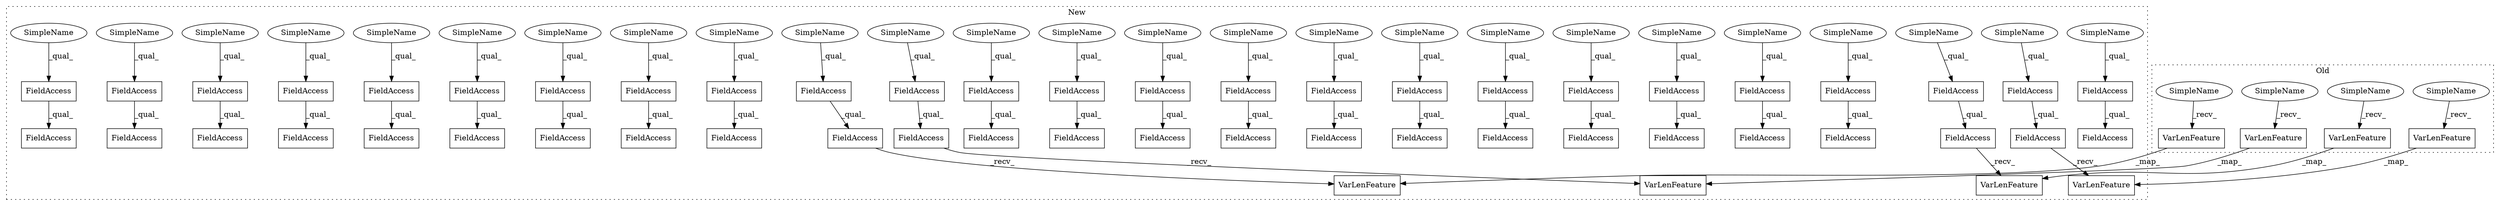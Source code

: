 digraph G {
subgraph cluster0 {
1 [label="VarLenFeature" a="32" s="2658,2690" l="14,1" shape="box"];
39 [label="VarLenFeature" a="32" s="2588,2620" l="14,1" shape="box"];
52 [label="VarLenFeature" a="32" s="2518,2550" l="14,1" shape="box"];
58 [label="VarLenFeature" a="32" s="2728,2760" l="14,1" shape="box"];
59 [label="SimpleName" a="42" s="2647" l="10" shape="ellipse"];
60 [label="SimpleName" a="42" s="2717" l="10" shape="ellipse"];
61 [label="SimpleName" a="42" s="2507" l="10" shape="ellipse"];
62 [label="SimpleName" a="42" s="2577" l="10" shape="ellipse"];
label = "Old";
style="dotted";
}
subgraph cluster1 {
2 [label="VarLenFeature" a="32" s="2708,2750" l="14,1" shape="box"];
3 [label="FieldAccess" a="22" s="2687" l="20" shape="box"];
4 [label="FieldAccess" a="22" s="2687" l="17" shape="box"];
5 [label="FieldAccess" a="22" s="2812" l="17" shape="box"];
6 [label="FieldAccess" a="22" s="2131" l="17" shape="box"];
7 [label="FieldAccess" a="22" s="3301" l="17" shape="box"];
8 [label="FieldAccess" a="22" s="2812" l="20" shape="box"];
9 [label="FieldAccess" a="22" s="3439" l="17" shape="box"];
10 [label="FieldAccess" a="22" s="3301" l="20" shape="box"];
11 [label="FieldAccess" a="22" s="2491" l="17" shape="box"];
12 [label="FieldAccess" a="22" s="3509" l="17" shape="box"];
13 [label="FieldAccess" a="22" s="2491" l="20" shape="box"];
14 [label="FieldAccess" a="22" s="3509" l="20" shape="box"];
15 [label="FieldAccess" a="22" s="3572" l="17" shape="box"];
16 [label="FieldAccess" a="22" s="2131" l="20" shape="box"];
17 [label="FieldAccess" a="22" s="3248" l="17" shape="box"];
18 [label="FieldAccess" a="22" s="3572" l="20" shape="box"];
19 [label="FieldAccess" a="22" s="2777" l="17" shape="box"];
20 [label="FieldAccess" a="22" s="3439" l="20" shape="box"];
21 [label="FieldAccess" a="22" s="2777" l="20" shape="box"];
22 [label="FieldAccess" a="22" s="3248" l="20" shape="box"];
23 [label="FieldAccess" a="22" s="3413" l="17" shape="box"];
24 [label="FieldAccess" a="22" s="3413" l="20" shape="box"];
25 [label="FieldAccess" a="22" s="2392" l="17" shape="box"];
26 [label="FieldAccess" a="22" s="3112" l="17" shape="box"];
27 [label="FieldAccess" a="22" s="3112" l="20" shape="box"];
28 [label="FieldAccess" a="22" s="2392" l="20" shape="box"];
29 [label="FieldAccess" a="22" s="2336" l="17" shape="box"];
30 [label="FieldAccess" a="22" s="2336" l="20" shape="box"];
31 [label="FieldAccess" a="22" s="2994" l="17" shape="box"];
32 [label="FieldAccess" a="22" s="2994" l="20" shape="box"];
33 [label="FieldAccess" a="22" s="2902" l="17" shape="box"];
34 [label="FieldAccess" a="22" s="2902" l="20" shape="box"];
35 [label="FieldAccess" a="22" s="2867" l="17" shape="box"];
36 [label="FieldAccess" a="22" s="2597" l="17" shape="box"];
37 [label="FieldAccess" a="22" s="2867" l="20" shape="box"];
38 [label="FieldAccess" a="22" s="2597" l="20" shape="box"];
40 [label="VarLenFeature" a="32" s="2618,2660" l="14,1" shape="box"];
41 [label="FieldAccess" a="22" s="2722" l="17" shape="box"];
42 [label="FieldAccess" a="22" s="2441" l="17" shape="box"];
43 [label="FieldAccess" a="22" s="2722" l="20" shape="box"];
44 [label="FieldAccess" a="22" s="2441" l="20" shape="box"];
45 [label="FieldAccess" a="22" s="2210" l="17" shape="box"];
46 [label="FieldAccess" a="22" s="3189" l="17" shape="box"];
47 [label="FieldAccess" a="22" s="3189" l="20" shape="box"];
48 [label="FieldAccess" a="22" s="2210" l="20" shape="box"];
49 [label="FieldAccess" a="22" s="2959" l="17" shape="box"];
50 [label="FieldAccess" a="22" s="2959" l="20" shape="box"];
51 [label="VarLenFeature" a="32" s="2888,2930" l="14,1" shape="box"];
53 [label="FieldAccess" a="22" s="2540" l="17" shape="box"];
54 [label="FieldAccess" a="22" s="2257" l="17" shape="box"];
55 [label="FieldAccess" a="22" s="2257" l="20" shape="box"];
56 [label="FieldAccess" a="22" s="2540" l="20" shape="box"];
57 [label="VarLenFeature" a="32" s="2798,2840" l="14,1" shape="box"];
63 [label="SimpleName" a="42" s="2491" l="10" shape="ellipse"];
64 [label="SimpleName" a="42" s="2777" l="10" shape="ellipse"];
65 [label="SimpleName" a="42" s="2687" l="10" shape="ellipse"];
66 [label="SimpleName" a="42" s="3572" l="10" shape="ellipse"];
67 [label="SimpleName" a="42" s="2210" l="10" shape="ellipse"];
68 [label="SimpleName" a="42" s="2257" l="10" shape="ellipse"];
69 [label="SimpleName" a="42" s="2959" l="10" shape="ellipse"];
70 [label="SimpleName" a="42" s="3439" l="10" shape="ellipse"];
71 [label="SimpleName" a="42" s="2392" l="10" shape="ellipse"];
72 [label="SimpleName" a="42" s="2812" l="10" shape="ellipse"];
73 [label="SimpleName" a="42" s="3301" l="10" shape="ellipse"];
74 [label="SimpleName" a="42" s="2441" l="10" shape="ellipse"];
75 [label="SimpleName" a="42" s="2722" l="10" shape="ellipse"];
76 [label="SimpleName" a="42" s="2902" l="10" shape="ellipse"];
77 [label="SimpleName" a="42" s="2597" l="10" shape="ellipse"];
78 [label="SimpleName" a="42" s="2867" l="10" shape="ellipse"];
79 [label="SimpleName" a="42" s="2540" l="10" shape="ellipse"];
80 [label="SimpleName" a="42" s="3413" l="10" shape="ellipse"];
81 [label="SimpleName" a="42" s="3189" l="10" shape="ellipse"];
82 [label="SimpleName" a="42" s="2994" l="10" shape="ellipse"];
83 [label="SimpleName" a="42" s="3248" l="10" shape="ellipse"];
84 [label="SimpleName" a="42" s="3112" l="10" shape="ellipse"];
85 [label="SimpleName" a="42" s="3509" l="10" shape="ellipse"];
86 [label="SimpleName" a="42" s="2131" l="10" shape="ellipse"];
87 [label="SimpleName" a="42" s="2336" l="10" shape="ellipse"];
label = "New";
style="dotted";
}
1 -> 2 [label="_map_"];
3 -> 2 [label="_recv_"];
4 -> 3 [label="_qual_"];
5 -> 8 [label="_qual_"];
6 -> 16 [label="_qual_"];
7 -> 10 [label="_qual_"];
9 -> 20 [label="_qual_"];
11 -> 13 [label="_qual_"];
12 -> 14 [label="_qual_"];
15 -> 18 [label="_qual_"];
17 -> 22 [label="_qual_"];
19 -> 21 [label="_qual_"];
21 -> 57 [label="_recv_"];
23 -> 24 [label="_qual_"];
25 -> 28 [label="_qual_"];
26 -> 27 [label="_qual_"];
29 -> 30 [label="_qual_"];
31 -> 32 [label="_qual_"];
33 -> 34 [label="_qual_"];
35 -> 37 [label="_qual_"];
36 -> 38 [label="_qual_"];
37 -> 51 [label="_recv_"];
38 -> 40 [label="_recv_"];
39 -> 40 [label="_map_"];
41 -> 43 [label="_qual_"];
42 -> 44 [label="_qual_"];
45 -> 48 [label="_qual_"];
46 -> 47 [label="_qual_"];
49 -> 50 [label="_qual_"];
52 -> 51 [label="_map_"];
53 -> 56 [label="_qual_"];
54 -> 55 [label="_qual_"];
58 -> 57 [label="_map_"];
59 -> 1 [label="_recv_"];
60 -> 58 [label="_recv_"];
61 -> 52 [label="_recv_"];
62 -> 39 [label="_recv_"];
63 -> 11 [label="_qual_"];
64 -> 19 [label="_qual_"];
65 -> 4 [label="_qual_"];
66 -> 15 [label="_qual_"];
67 -> 45 [label="_qual_"];
68 -> 54 [label="_qual_"];
69 -> 49 [label="_qual_"];
70 -> 9 [label="_qual_"];
71 -> 25 [label="_qual_"];
72 -> 5 [label="_qual_"];
73 -> 7 [label="_qual_"];
74 -> 42 [label="_qual_"];
75 -> 41 [label="_qual_"];
76 -> 33 [label="_qual_"];
77 -> 36 [label="_qual_"];
78 -> 35 [label="_qual_"];
79 -> 53 [label="_qual_"];
80 -> 23 [label="_qual_"];
81 -> 46 [label="_qual_"];
82 -> 31 [label="_qual_"];
83 -> 17 [label="_qual_"];
84 -> 26 [label="_qual_"];
85 -> 12 [label="_qual_"];
86 -> 6 [label="_qual_"];
87 -> 29 [label="_qual_"];
}